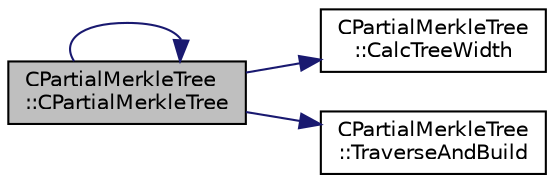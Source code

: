 digraph "CPartialMerkleTree::CPartialMerkleTree"
{
 // LATEX_PDF_SIZE
  edge [fontname="Helvetica",fontsize="10",labelfontname="Helvetica",labelfontsize="10"];
  node [fontname="Helvetica",fontsize="10",shape=record];
  rankdir="LR";
  Node0 [label="CPartialMerkleTree\l::CPartialMerkleTree",height=0.2,width=0.4,color="black", fillcolor="grey75", style="filled", fontcolor="black",tooltip=" "];
  Node0 -> Node0 [color="midnightblue",fontsize="10",style="solid",fontname="Helvetica"];
  Node0 -> Node1 [color="midnightblue",fontsize="10",style="solid",fontname="Helvetica"];
  Node1 [label="CPartialMerkleTree\l::CalcTreeWidth",height=0.2,width=0.4,color="black", fillcolor="white", style="filled",URL="$class_c_partial_merkle_tree.html#a7dd0288d62321fb5aa2c27a3372ee8fe",tooltip=" "];
  Node0 -> Node2 [color="midnightblue",fontsize="10",style="solid",fontname="Helvetica"];
  Node2 [label="CPartialMerkleTree\l::TraverseAndBuild",height=0.2,width=0.4,color="black", fillcolor="white", style="filled",URL="$class_c_partial_merkle_tree.html#a62bdcaf5b5ee6c6327ef67fb027a5fef",tooltip=" "];
}
